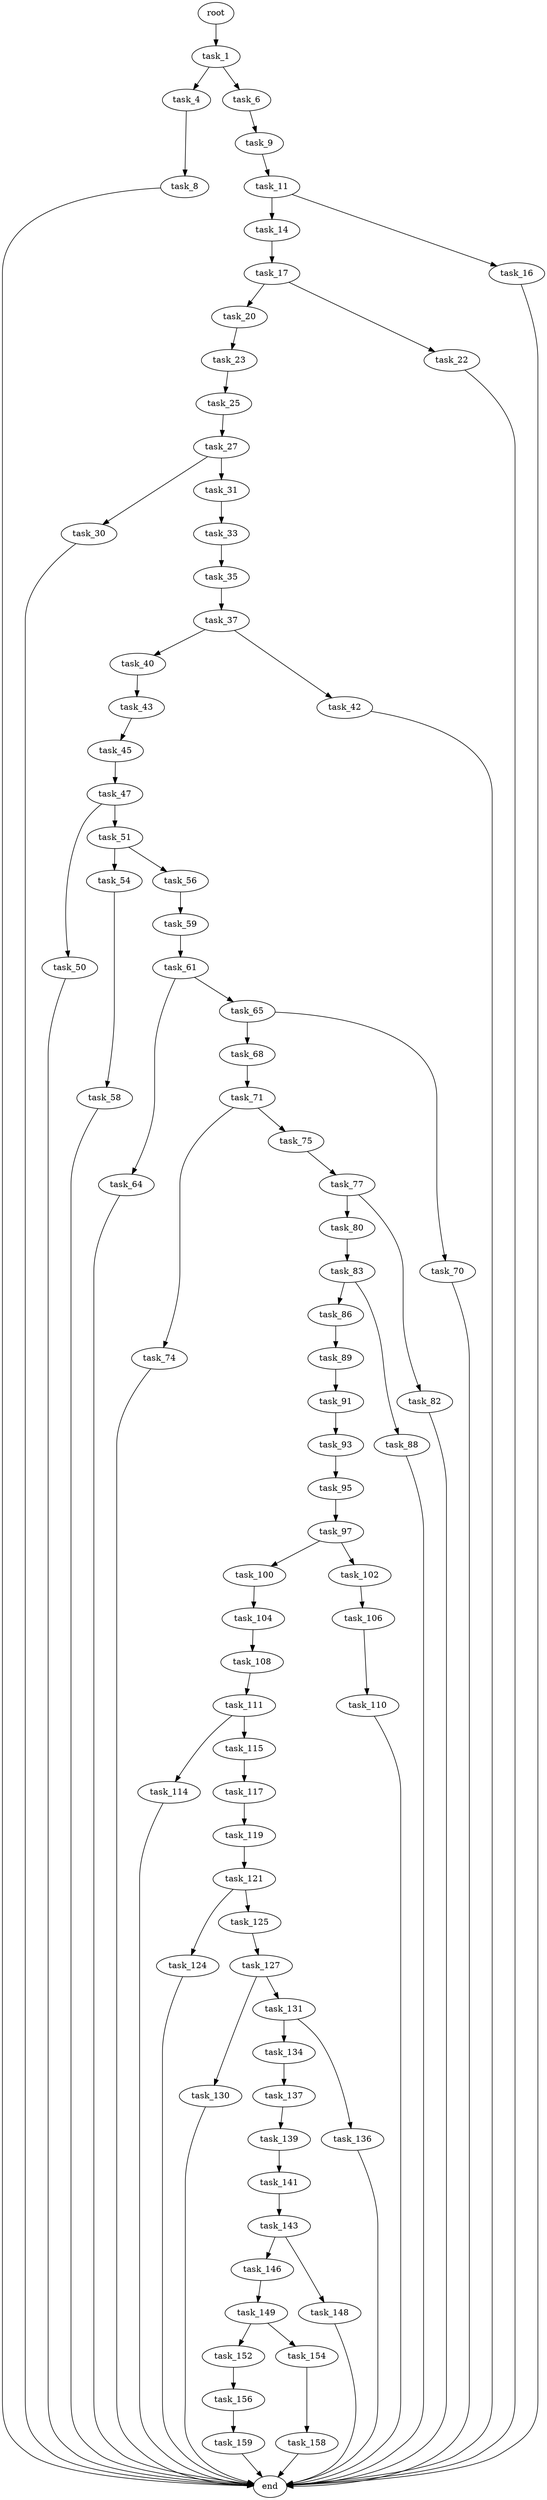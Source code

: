 digraph G {
  root [size="0.000000"];
  task_1 [size="4797649728.000000"];
  task_4 [size="30174413714.000000"];
  task_6 [size="1841673534.000000"];
  task_8 [size="28991029248.000000"];
  task_9 [size="1073741824000.000000"];
  end [size="0.000000"];
  task_11 [size="44355572420.000000"];
  task_14 [size="134217728000.000000"];
  task_16 [size="19666808205.000000"];
  task_17 [size="876089089.000000"];
  task_20 [size="16350769057.000000"];
  task_22 [size="22696725942.000000"];
  task_23 [size="154367458624.000000"];
  task_25 [size="2767045082.000000"];
  task_27 [size="11399888589.000000"];
  task_30 [size="28991029248.000000"];
  task_31 [size="28991029248.000000"];
  task_33 [size="31555040311.000000"];
  task_35 [size="782757789696.000000"];
  task_37 [size="51776720976.000000"];
  task_40 [size="704763951632.000000"];
  task_42 [size="68719476736.000000"];
  task_43 [size="13668504336.000000"];
  task_45 [size="549755813888.000000"];
  task_47 [size="377053351688.000000"];
  task_50 [size="549755813888.000000"];
  task_51 [size="80365225139.000000"];
  task_54 [size="231928233984.000000"];
  task_56 [size="8092942652.000000"];
  task_58 [size="857325039948.000000"];
  task_59 [size="134217728000.000000"];
  task_61 [size="22836109011.000000"];
  task_64 [size="68719476736.000000"];
  task_65 [size="1734439740.000000"];
  task_68 [size="18676371483.000000"];
  task_70 [size="148775725584.000000"];
  task_71 [size="38464666992.000000"];
  task_74 [size="226859008883.000000"];
  task_75 [size="8589934592.000000"];
  task_77 [size="256407687276.000000"];
  task_80 [size="8546499448.000000"];
  task_82 [size="8589934592.000000"];
  task_83 [size="782757789696.000000"];
  task_86 [size="549755813888.000000"];
  task_88 [size="496093534040.000000"];
  task_89 [size="502084304631.000000"];
  task_91 [size="47086973892.000000"];
  task_93 [size="215917426446.000000"];
  task_95 [size="1073741824000.000000"];
  task_97 [size="496061762957.000000"];
  task_100 [size="333198401827.000000"];
  task_102 [size="30775469694.000000"];
  task_104 [size="372206266368.000000"];
  task_106 [size="89665513135.000000"];
  task_108 [size="229252915268.000000"];
  task_110 [size="11877668092.000000"];
  task_111 [size="14629708998.000000"];
  task_114 [size="520928285164.000000"];
  task_115 [size="28991029248.000000"];
  task_117 [size="116634500199.000000"];
  task_119 [size="1855027076.000000"];
  task_121 [size="68719476736.000000"];
  task_124 [size="207934728996.000000"];
  task_125 [size="8589934592.000000"];
  task_127 [size="630503994518.000000"];
  task_130 [size="23287023592.000000"];
  task_131 [size="68719476736.000000"];
  task_134 [size="22171483023.000000"];
  task_136 [size="891298263319.000000"];
  task_137 [size="28991029248.000000"];
  task_139 [size="134217728000.000000"];
  task_141 [size="274511602648.000000"];
  task_143 [size="1073741824000.000000"];
  task_146 [size="86642489337.000000"];
  task_148 [size="104431804169.000000"];
  task_149 [size="106659914443.000000"];
  task_152 [size="8589934592.000000"];
  task_154 [size="149316540516.000000"];
  task_156 [size="563116430344.000000"];
  task_158 [size="8589934592.000000"];
  task_159 [size="368293445632.000000"];

  root -> task_1 [size="1.000000"];
  task_1 -> task_4 [size="301989888.000000"];
  task_1 -> task_6 [size="301989888.000000"];
  task_4 -> task_8 [size="536870912.000000"];
  task_6 -> task_9 [size="33554432.000000"];
  task_8 -> end [size="1.000000"];
  task_9 -> task_11 [size="838860800.000000"];
  task_11 -> task_14 [size="33554432.000000"];
  task_11 -> task_16 [size="33554432.000000"];
  task_14 -> task_17 [size="209715200.000000"];
  task_16 -> end [size="1.000000"];
  task_17 -> task_20 [size="33554432.000000"];
  task_17 -> task_22 [size="33554432.000000"];
  task_20 -> task_23 [size="411041792.000000"];
  task_22 -> end [size="1.000000"];
  task_23 -> task_25 [size="209715200.000000"];
  task_25 -> task_27 [size="134217728.000000"];
  task_27 -> task_30 [size="209715200.000000"];
  task_27 -> task_31 [size="209715200.000000"];
  task_30 -> end [size="1.000000"];
  task_31 -> task_33 [size="75497472.000000"];
  task_33 -> task_35 [size="679477248.000000"];
  task_35 -> task_37 [size="679477248.000000"];
  task_37 -> task_40 [size="75497472.000000"];
  task_37 -> task_42 [size="75497472.000000"];
  task_40 -> task_43 [size="536870912.000000"];
  task_42 -> end [size="1.000000"];
  task_43 -> task_45 [size="33554432.000000"];
  task_45 -> task_47 [size="536870912.000000"];
  task_47 -> task_50 [size="536870912.000000"];
  task_47 -> task_51 [size="536870912.000000"];
  task_50 -> end [size="1.000000"];
  task_51 -> task_54 [size="75497472.000000"];
  task_51 -> task_56 [size="75497472.000000"];
  task_54 -> task_58 [size="301989888.000000"];
  task_56 -> task_59 [size="33554432.000000"];
  task_58 -> end [size="1.000000"];
  task_59 -> task_61 [size="209715200.000000"];
  task_61 -> task_64 [size="411041792.000000"];
  task_61 -> task_65 [size="411041792.000000"];
  task_64 -> end [size="1.000000"];
  task_65 -> task_68 [size="33554432.000000"];
  task_65 -> task_70 [size="33554432.000000"];
  task_68 -> task_71 [size="411041792.000000"];
  task_70 -> end [size="1.000000"];
  task_71 -> task_74 [size="134217728.000000"];
  task_71 -> task_75 [size="134217728.000000"];
  task_74 -> end [size="1.000000"];
  task_75 -> task_77 [size="33554432.000000"];
  task_77 -> task_80 [size="536870912.000000"];
  task_77 -> task_82 [size="536870912.000000"];
  task_80 -> task_83 [size="536870912.000000"];
  task_82 -> end [size="1.000000"];
  task_83 -> task_86 [size="679477248.000000"];
  task_83 -> task_88 [size="679477248.000000"];
  task_86 -> task_89 [size="536870912.000000"];
  task_88 -> end [size="1.000000"];
  task_89 -> task_91 [size="411041792.000000"];
  task_91 -> task_93 [size="75497472.000000"];
  task_93 -> task_95 [size="679477248.000000"];
  task_95 -> task_97 [size="838860800.000000"];
  task_97 -> task_100 [size="411041792.000000"];
  task_97 -> task_102 [size="411041792.000000"];
  task_100 -> task_104 [size="301989888.000000"];
  task_102 -> task_106 [size="536870912.000000"];
  task_104 -> task_108 [size="301989888.000000"];
  task_106 -> task_110 [size="301989888.000000"];
  task_108 -> task_111 [size="536870912.000000"];
  task_110 -> end [size="1.000000"];
  task_111 -> task_114 [size="411041792.000000"];
  task_111 -> task_115 [size="411041792.000000"];
  task_114 -> end [size="1.000000"];
  task_115 -> task_117 [size="75497472.000000"];
  task_117 -> task_119 [size="209715200.000000"];
  task_119 -> task_121 [size="75497472.000000"];
  task_121 -> task_124 [size="134217728.000000"];
  task_121 -> task_125 [size="134217728.000000"];
  task_124 -> end [size="1.000000"];
  task_125 -> task_127 [size="33554432.000000"];
  task_127 -> task_130 [size="679477248.000000"];
  task_127 -> task_131 [size="679477248.000000"];
  task_130 -> end [size="1.000000"];
  task_131 -> task_134 [size="134217728.000000"];
  task_131 -> task_136 [size="134217728.000000"];
  task_134 -> task_137 [size="411041792.000000"];
  task_136 -> end [size="1.000000"];
  task_137 -> task_139 [size="75497472.000000"];
  task_139 -> task_141 [size="209715200.000000"];
  task_141 -> task_143 [size="209715200.000000"];
  task_143 -> task_146 [size="838860800.000000"];
  task_143 -> task_148 [size="838860800.000000"];
  task_146 -> task_149 [size="75497472.000000"];
  task_148 -> end [size="1.000000"];
  task_149 -> task_152 [size="209715200.000000"];
  task_149 -> task_154 [size="209715200.000000"];
  task_152 -> task_156 [size="33554432.000000"];
  task_154 -> task_158 [size="134217728.000000"];
  task_156 -> task_159 [size="536870912.000000"];
  task_158 -> end [size="1.000000"];
  task_159 -> end [size="1.000000"];
}
